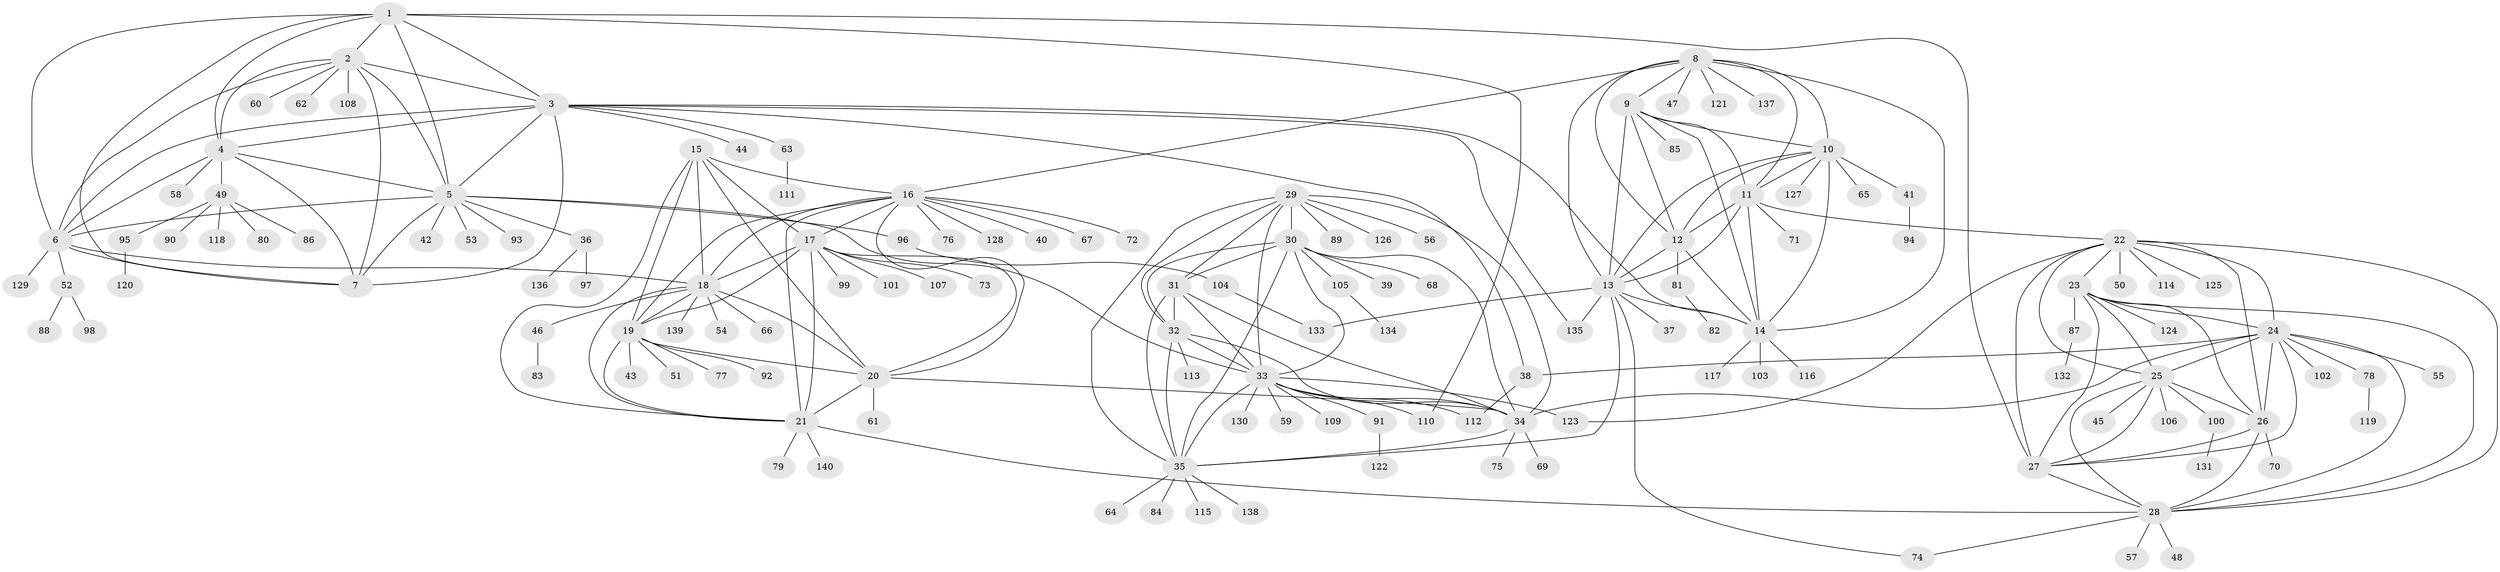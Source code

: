 // coarse degree distribution, {8: 0.061224489795918366, 9: 0.061224489795918366, 11: 0.02040816326530612, 12: 0.01020408163265306, 6: 0.07142857142857142, 18: 0.02040816326530612, 7: 0.01020408163265306, 10: 0.02040816326530612, 5: 0.04081632653061224, 3: 0.02040816326530612, 1: 0.5816326530612245, 2: 0.08163265306122448}
// Generated by graph-tools (version 1.1) at 2025/19/03/04/25 18:19:43]
// undirected, 140 vertices, 227 edges
graph export_dot {
graph [start="1"]
  node [color=gray90,style=filled];
  1;
  2;
  3;
  4;
  5;
  6;
  7;
  8;
  9;
  10;
  11;
  12;
  13;
  14;
  15;
  16;
  17;
  18;
  19;
  20;
  21;
  22;
  23;
  24;
  25;
  26;
  27;
  28;
  29;
  30;
  31;
  32;
  33;
  34;
  35;
  36;
  37;
  38;
  39;
  40;
  41;
  42;
  43;
  44;
  45;
  46;
  47;
  48;
  49;
  50;
  51;
  52;
  53;
  54;
  55;
  56;
  57;
  58;
  59;
  60;
  61;
  62;
  63;
  64;
  65;
  66;
  67;
  68;
  69;
  70;
  71;
  72;
  73;
  74;
  75;
  76;
  77;
  78;
  79;
  80;
  81;
  82;
  83;
  84;
  85;
  86;
  87;
  88;
  89;
  90;
  91;
  92;
  93;
  94;
  95;
  96;
  97;
  98;
  99;
  100;
  101;
  102;
  103;
  104;
  105;
  106;
  107;
  108;
  109;
  110;
  111;
  112;
  113;
  114;
  115;
  116;
  117;
  118;
  119;
  120;
  121;
  122;
  123;
  124;
  125;
  126;
  127;
  128;
  129;
  130;
  131;
  132;
  133;
  134;
  135;
  136;
  137;
  138;
  139;
  140;
  1 -- 2;
  1 -- 3;
  1 -- 4;
  1 -- 5;
  1 -- 6;
  1 -- 7;
  1 -- 27;
  1 -- 110;
  2 -- 3;
  2 -- 4;
  2 -- 5;
  2 -- 6;
  2 -- 7;
  2 -- 60;
  2 -- 62;
  2 -- 108;
  3 -- 4;
  3 -- 5;
  3 -- 6;
  3 -- 7;
  3 -- 14;
  3 -- 38;
  3 -- 44;
  3 -- 63;
  3 -- 135;
  4 -- 5;
  4 -- 6;
  4 -- 7;
  4 -- 49;
  4 -- 58;
  5 -- 6;
  5 -- 7;
  5 -- 33;
  5 -- 36;
  5 -- 42;
  5 -- 53;
  5 -- 93;
  5 -- 96;
  6 -- 7;
  6 -- 18;
  6 -- 52;
  6 -- 129;
  8 -- 9;
  8 -- 10;
  8 -- 11;
  8 -- 12;
  8 -- 13;
  8 -- 14;
  8 -- 16;
  8 -- 47;
  8 -- 121;
  8 -- 137;
  9 -- 10;
  9 -- 11;
  9 -- 12;
  9 -- 13;
  9 -- 14;
  9 -- 85;
  10 -- 11;
  10 -- 12;
  10 -- 13;
  10 -- 14;
  10 -- 41;
  10 -- 65;
  10 -- 127;
  11 -- 12;
  11 -- 13;
  11 -- 14;
  11 -- 22;
  11 -- 71;
  12 -- 13;
  12 -- 14;
  12 -- 81;
  13 -- 14;
  13 -- 35;
  13 -- 37;
  13 -- 74;
  13 -- 133;
  13 -- 135;
  14 -- 103;
  14 -- 116;
  14 -- 117;
  15 -- 16;
  15 -- 17;
  15 -- 18;
  15 -- 19;
  15 -- 20;
  15 -- 21;
  16 -- 17;
  16 -- 18;
  16 -- 19;
  16 -- 20;
  16 -- 21;
  16 -- 40;
  16 -- 67;
  16 -- 72;
  16 -- 76;
  16 -- 128;
  17 -- 18;
  17 -- 19;
  17 -- 20;
  17 -- 21;
  17 -- 73;
  17 -- 99;
  17 -- 101;
  17 -- 107;
  18 -- 19;
  18 -- 20;
  18 -- 21;
  18 -- 46;
  18 -- 54;
  18 -- 66;
  18 -- 139;
  19 -- 20;
  19 -- 21;
  19 -- 43;
  19 -- 51;
  19 -- 77;
  19 -- 92;
  20 -- 21;
  20 -- 34;
  20 -- 61;
  21 -- 28;
  21 -- 79;
  21 -- 140;
  22 -- 23;
  22 -- 24;
  22 -- 25;
  22 -- 26;
  22 -- 27;
  22 -- 28;
  22 -- 50;
  22 -- 114;
  22 -- 123;
  22 -- 125;
  23 -- 24;
  23 -- 25;
  23 -- 26;
  23 -- 27;
  23 -- 28;
  23 -- 87;
  23 -- 124;
  24 -- 25;
  24 -- 26;
  24 -- 27;
  24 -- 28;
  24 -- 34;
  24 -- 38;
  24 -- 55;
  24 -- 78;
  24 -- 102;
  25 -- 26;
  25 -- 27;
  25 -- 28;
  25 -- 45;
  25 -- 100;
  25 -- 106;
  26 -- 27;
  26 -- 28;
  26 -- 70;
  27 -- 28;
  28 -- 48;
  28 -- 57;
  28 -- 74;
  29 -- 30;
  29 -- 31;
  29 -- 32;
  29 -- 33;
  29 -- 34;
  29 -- 35;
  29 -- 56;
  29 -- 89;
  29 -- 126;
  30 -- 31;
  30 -- 32;
  30 -- 33;
  30 -- 34;
  30 -- 35;
  30 -- 39;
  30 -- 68;
  30 -- 105;
  31 -- 32;
  31 -- 33;
  31 -- 34;
  31 -- 35;
  32 -- 33;
  32 -- 34;
  32 -- 35;
  32 -- 113;
  33 -- 34;
  33 -- 35;
  33 -- 59;
  33 -- 91;
  33 -- 109;
  33 -- 110;
  33 -- 112;
  33 -- 123;
  33 -- 130;
  34 -- 35;
  34 -- 69;
  34 -- 75;
  35 -- 64;
  35 -- 84;
  35 -- 115;
  35 -- 138;
  36 -- 97;
  36 -- 136;
  38 -- 112;
  41 -- 94;
  46 -- 83;
  49 -- 80;
  49 -- 86;
  49 -- 90;
  49 -- 95;
  49 -- 118;
  52 -- 88;
  52 -- 98;
  63 -- 111;
  78 -- 119;
  81 -- 82;
  87 -- 132;
  91 -- 122;
  95 -- 120;
  96 -- 104;
  100 -- 131;
  104 -- 133;
  105 -- 134;
}
